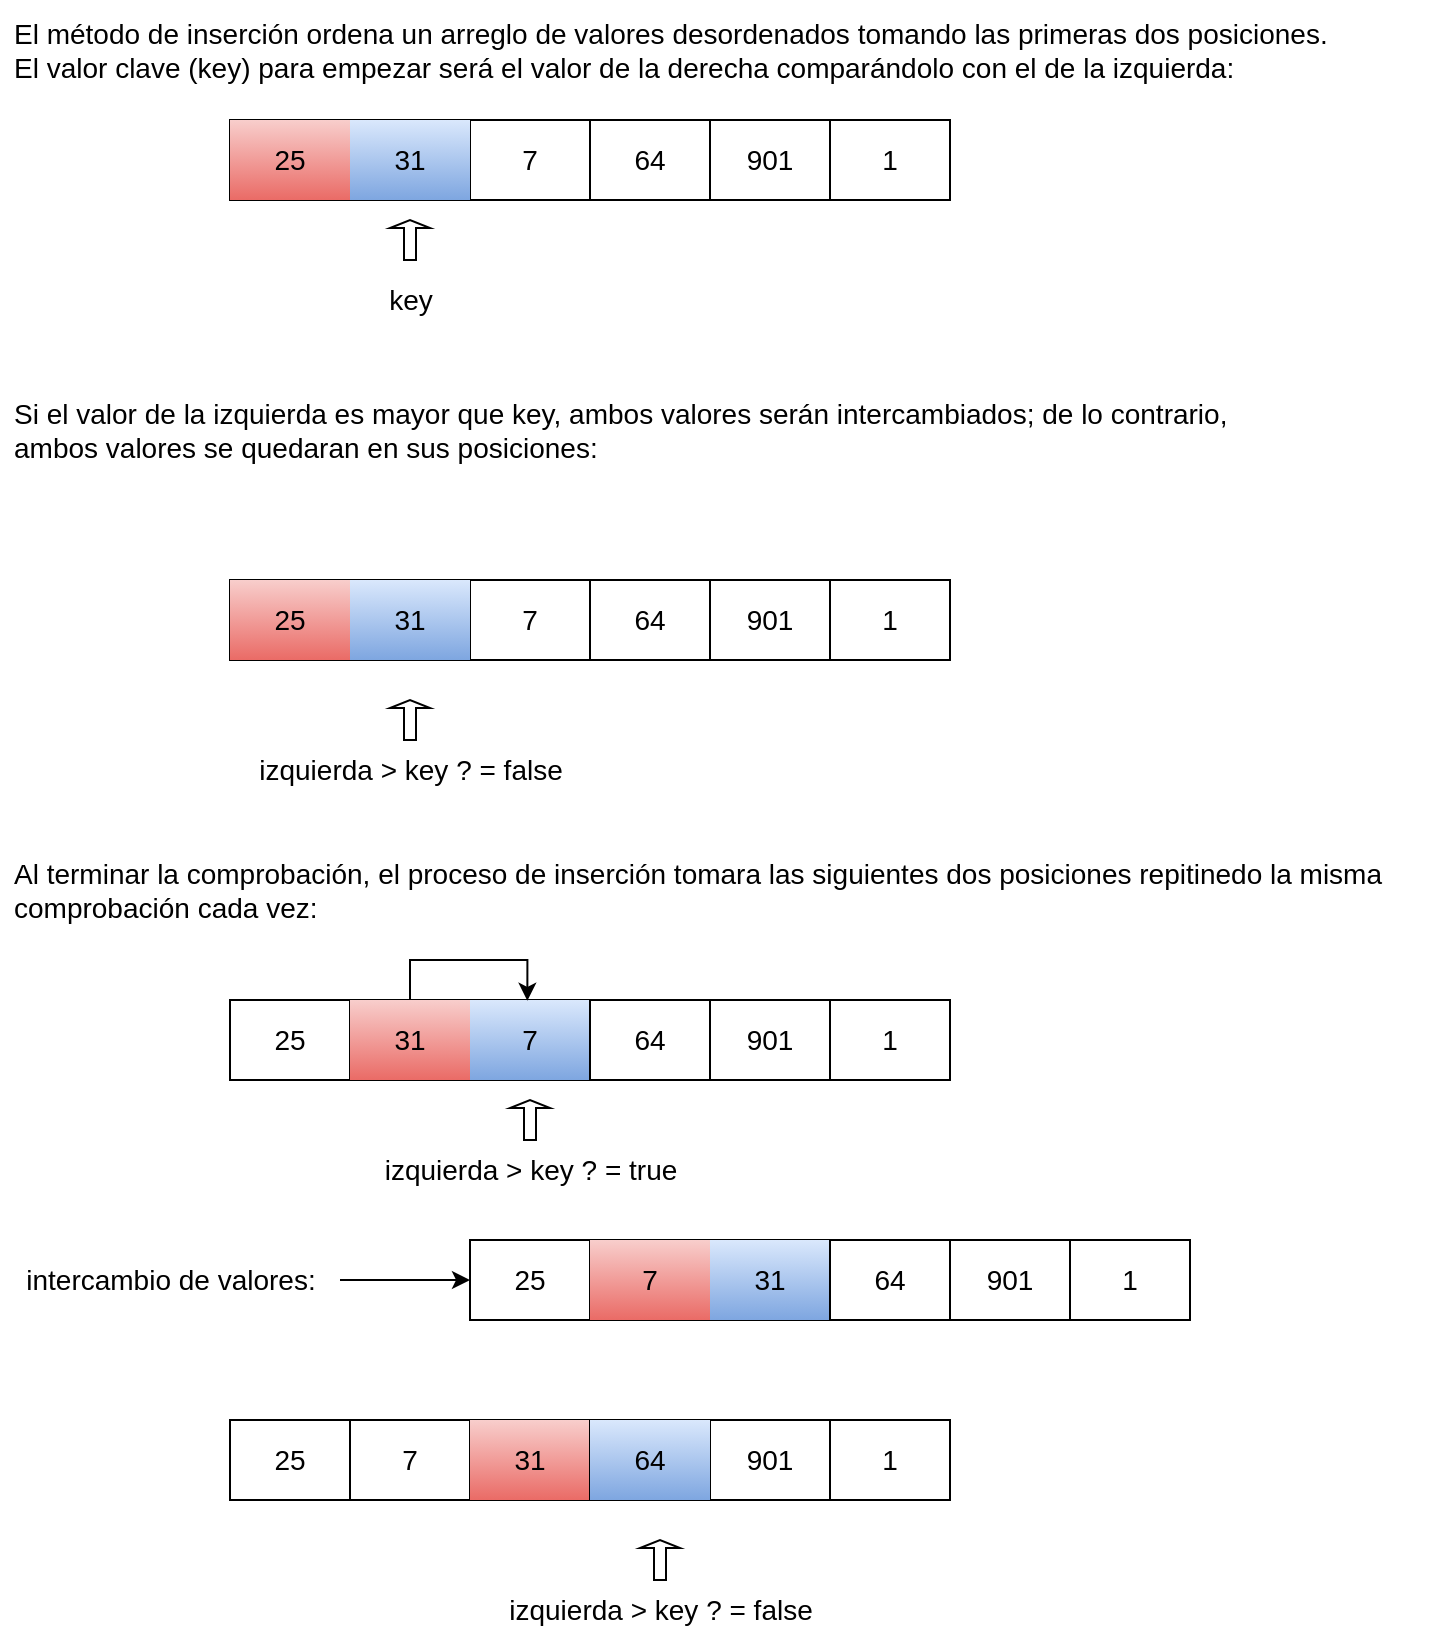 <mxfile version="20.6.0" type="device"><diagram id="T3cYXTIRd_5BWoTuEB5Q" name="Página-1"><mxGraphModel dx="1627" dy="1283" grid="1" gridSize="10" guides="1" tooltips="1" connect="1" arrows="1" fold="1" page="0" pageScale="1" pageWidth="827" pageHeight="1169" math="0" shadow="0"><root><mxCell id="0"/><mxCell id="1" parent="0"/><mxCell id="faTsYqiUvcbsev0n8Y-V-1" value="&lt;font style=&quot;font-size: 14px;&quot;&gt;El método de inserción ordena un arreglo de valores desordenados tomando las primeras dos posiciones.&lt;br&gt;El valor clave (key) para empezar será el valor de la derecha comparándolo con el de la izquierda:&lt;br&gt;&lt;/font&gt;" style="text;html=1;align=left;verticalAlign=middle;resizable=0;points=[];autosize=1;strokeColor=none;fillColor=none;" vertex="1" parent="1"><mxGeometry x="-400" y="-500" width="680" height="50" as="geometry"/></mxCell><mxCell id="faTsYqiUvcbsev0n8Y-V-17" value="" style="shape=table;html=1;whiteSpace=wrap;startSize=0;container=1;collapsible=0;childLayout=tableLayout;fontSize=14;" vertex="1" parent="1"><mxGeometry x="-290" y="-440" width="180" height="40" as="geometry"/></mxCell><mxCell id="faTsYqiUvcbsev0n8Y-V-18" value="" style="shape=tableRow;horizontal=0;startSize=0;swimlaneHead=0;swimlaneBody=0;top=0;left=0;bottom=0;right=0;collapsible=0;dropTarget=0;fillColor=none;points=[[0,0.5],[1,0.5]];portConstraint=eastwest;fontSize=14;" vertex="1" parent="faTsYqiUvcbsev0n8Y-V-17"><mxGeometry width="180" height="40" as="geometry"/></mxCell><mxCell id="faTsYqiUvcbsev0n8Y-V-19" value="25" style="shape=partialRectangle;html=1;whiteSpace=wrap;connectable=0;fillColor=#f8cecc;top=0;left=0;bottom=0;right=0;overflow=hidden;fontSize=14;strokeColor=#b85450;gradientColor=#ea6b66;" vertex="1" parent="faTsYqiUvcbsev0n8Y-V-18"><mxGeometry width="60" height="40" as="geometry"><mxRectangle width="60" height="40" as="alternateBounds"/></mxGeometry></mxCell><mxCell id="faTsYqiUvcbsev0n8Y-V-20" value="31" style="shape=partialRectangle;html=1;whiteSpace=wrap;connectable=0;fillColor=#dae8fc;top=0;left=0;bottom=0;right=0;overflow=hidden;fontSize=14;gradientColor=#7ea6e0;strokeColor=#6c8ebf;" vertex="1" parent="faTsYqiUvcbsev0n8Y-V-18"><mxGeometry x="60" width="60" height="40" as="geometry"><mxRectangle width="60" height="40" as="alternateBounds"/></mxGeometry></mxCell><mxCell id="faTsYqiUvcbsev0n8Y-V-21" value="7" style="shape=partialRectangle;html=1;whiteSpace=wrap;connectable=0;fillColor=none;top=0;left=0;bottom=0;right=0;overflow=hidden;fontSize=14;" vertex="1" parent="faTsYqiUvcbsev0n8Y-V-18"><mxGeometry x="120" width="60" height="40" as="geometry"><mxRectangle width="60" height="40" as="alternateBounds"/></mxGeometry></mxCell><mxCell id="faTsYqiUvcbsev0n8Y-V-30" value="" style="shape=table;html=1;whiteSpace=wrap;startSize=0;container=1;collapsible=0;childLayout=tableLayout;fontSize=14;" vertex="1" parent="1"><mxGeometry x="-110" y="-440" width="180" height="40" as="geometry"/></mxCell><mxCell id="faTsYqiUvcbsev0n8Y-V-31" value="" style="shape=tableRow;horizontal=0;startSize=0;swimlaneHead=0;swimlaneBody=0;top=0;left=0;bottom=0;right=0;collapsible=0;dropTarget=0;fillColor=none;points=[[0,0.5],[1,0.5]];portConstraint=eastwest;fontSize=14;" vertex="1" parent="faTsYqiUvcbsev0n8Y-V-30"><mxGeometry width="180" height="40" as="geometry"/></mxCell><mxCell id="faTsYqiUvcbsev0n8Y-V-32" value="64" style="shape=partialRectangle;html=1;whiteSpace=wrap;connectable=0;fillColor=none;top=0;left=0;bottom=0;right=0;overflow=hidden;fontSize=14;" vertex="1" parent="faTsYqiUvcbsev0n8Y-V-31"><mxGeometry width="60" height="40" as="geometry"><mxRectangle width="60" height="40" as="alternateBounds"/></mxGeometry></mxCell><mxCell id="faTsYqiUvcbsev0n8Y-V-33" value="901" style="shape=partialRectangle;html=1;whiteSpace=wrap;connectable=0;fillColor=none;top=0;left=0;bottom=0;right=0;overflow=hidden;fontSize=14;" vertex="1" parent="faTsYqiUvcbsev0n8Y-V-31"><mxGeometry x="60" width="60" height="40" as="geometry"><mxRectangle width="60" height="40" as="alternateBounds"/></mxGeometry></mxCell><mxCell id="faTsYqiUvcbsev0n8Y-V-34" value="1" style="shape=partialRectangle;html=1;whiteSpace=wrap;connectable=0;fillColor=none;top=0;left=0;bottom=0;right=0;overflow=hidden;fontSize=14;" vertex="1" parent="faTsYqiUvcbsev0n8Y-V-31"><mxGeometry x="120" width="60" height="40" as="geometry"><mxRectangle width="60" height="40" as="alternateBounds"/></mxGeometry></mxCell><mxCell id="faTsYqiUvcbsev0n8Y-V-54" value="" style="shape=table;html=1;whiteSpace=wrap;startSize=0;container=1;collapsible=0;childLayout=tableLayout;fontSize=14;" vertex="1" parent="1"><mxGeometry x="-290" y="-210" width="180" height="40" as="geometry"/></mxCell><mxCell id="faTsYqiUvcbsev0n8Y-V-55" value="" style="shape=tableRow;horizontal=0;startSize=0;swimlaneHead=0;swimlaneBody=0;top=0;left=0;bottom=0;right=0;collapsible=0;dropTarget=0;fillColor=none;points=[[0,0.5],[1,0.5]];portConstraint=eastwest;fontSize=14;" vertex="1" parent="faTsYqiUvcbsev0n8Y-V-54"><mxGeometry width="180" height="40" as="geometry"/></mxCell><mxCell id="faTsYqiUvcbsev0n8Y-V-56" value="25" style="shape=partialRectangle;html=1;whiteSpace=wrap;connectable=0;fillColor=#f8cecc;top=0;left=0;bottom=0;right=0;overflow=hidden;fontSize=14;gradientColor=#ea6b66;strokeColor=#b85450;" vertex="1" parent="faTsYqiUvcbsev0n8Y-V-55"><mxGeometry width="60" height="40" as="geometry"><mxRectangle width="60" height="40" as="alternateBounds"/></mxGeometry></mxCell><mxCell id="faTsYqiUvcbsev0n8Y-V-57" value="31" style="shape=partialRectangle;html=1;whiteSpace=wrap;connectable=0;fillColor=#dae8fc;top=0;left=0;bottom=0;right=0;overflow=hidden;fontSize=14;gradientColor=#7ea6e0;strokeColor=#6c8ebf;" vertex="1" parent="faTsYqiUvcbsev0n8Y-V-55"><mxGeometry x="60" width="60" height="40" as="geometry"><mxRectangle width="60" height="40" as="alternateBounds"/></mxGeometry></mxCell><mxCell id="faTsYqiUvcbsev0n8Y-V-58" value="7" style="shape=partialRectangle;html=1;whiteSpace=wrap;connectable=0;fillColor=none;top=0;left=0;bottom=0;right=0;overflow=hidden;fontSize=14;" vertex="1" parent="faTsYqiUvcbsev0n8Y-V-55"><mxGeometry x="120" width="60" height="40" as="geometry"><mxRectangle width="60" height="40" as="alternateBounds"/></mxGeometry></mxCell><mxCell id="faTsYqiUvcbsev0n8Y-V-59" value="" style="shape=table;html=1;whiteSpace=wrap;startSize=0;container=1;collapsible=0;childLayout=tableLayout;fontSize=14;" vertex="1" parent="1"><mxGeometry x="-110" y="-210" width="180" height="40" as="geometry"/></mxCell><mxCell id="faTsYqiUvcbsev0n8Y-V-60" value="" style="shape=tableRow;horizontal=0;startSize=0;swimlaneHead=0;swimlaneBody=0;top=0;left=0;bottom=0;right=0;collapsible=0;dropTarget=0;fillColor=none;points=[[0,0.5],[1,0.5]];portConstraint=eastwest;fontSize=14;" vertex="1" parent="faTsYqiUvcbsev0n8Y-V-59"><mxGeometry width="180" height="40" as="geometry"/></mxCell><mxCell id="faTsYqiUvcbsev0n8Y-V-61" value="64" style="shape=partialRectangle;html=1;whiteSpace=wrap;connectable=0;fillColor=none;top=0;left=0;bottom=0;right=0;overflow=hidden;fontSize=14;" vertex="1" parent="faTsYqiUvcbsev0n8Y-V-60"><mxGeometry width="60" height="40" as="geometry"><mxRectangle width="60" height="40" as="alternateBounds"/></mxGeometry></mxCell><mxCell id="faTsYqiUvcbsev0n8Y-V-62" value="901" style="shape=partialRectangle;html=1;whiteSpace=wrap;connectable=0;fillColor=none;top=0;left=0;bottom=0;right=0;overflow=hidden;fontSize=14;" vertex="1" parent="faTsYqiUvcbsev0n8Y-V-60"><mxGeometry x="60" width="60" height="40" as="geometry"><mxRectangle width="60" height="40" as="alternateBounds"/></mxGeometry></mxCell><mxCell id="faTsYqiUvcbsev0n8Y-V-63" value="1" style="shape=partialRectangle;html=1;whiteSpace=wrap;connectable=0;fillColor=none;top=0;left=0;bottom=0;right=0;overflow=hidden;fontSize=14;" vertex="1" parent="faTsYqiUvcbsev0n8Y-V-60"><mxGeometry x="120" width="60" height="40" as="geometry"><mxRectangle width="60" height="40" as="alternateBounds"/></mxGeometry></mxCell><mxCell id="faTsYqiUvcbsev0n8Y-V-124" value="" style="shape=table;html=1;whiteSpace=wrap;startSize=0;container=1;collapsible=0;childLayout=tableLayout;fontSize=14;" vertex="1" parent="1"><mxGeometry x="-290" width="180" height="40" as="geometry"/></mxCell><mxCell id="faTsYqiUvcbsev0n8Y-V-125" value="" style="shape=tableRow;horizontal=0;startSize=0;swimlaneHead=0;swimlaneBody=0;top=0;left=0;bottom=0;right=0;collapsible=0;dropTarget=0;fillColor=none;points=[[0,0.5],[1,0.5]];portConstraint=eastwest;fontSize=14;" vertex="1" parent="faTsYqiUvcbsev0n8Y-V-124"><mxGeometry width="180" height="40" as="geometry"/></mxCell><mxCell id="faTsYqiUvcbsev0n8Y-V-126" value="25" style="shape=partialRectangle;html=1;whiteSpace=wrap;connectable=0;fillColor=none;top=0;left=0;bottom=0;right=0;overflow=hidden;fontSize=14;" vertex="1" parent="faTsYqiUvcbsev0n8Y-V-125"><mxGeometry width="60" height="40" as="geometry"><mxRectangle width="60" height="40" as="alternateBounds"/></mxGeometry></mxCell><mxCell id="faTsYqiUvcbsev0n8Y-V-127" value="31" style="shape=partialRectangle;html=1;whiteSpace=wrap;connectable=0;fillColor=#f8cecc;top=0;left=0;bottom=0;right=0;overflow=hidden;fontSize=14;gradientColor=#ea6b66;strokeColor=#b85450;" vertex="1" parent="faTsYqiUvcbsev0n8Y-V-125"><mxGeometry x="60" width="60" height="40" as="geometry"><mxRectangle width="60" height="40" as="alternateBounds"/></mxGeometry></mxCell><mxCell id="faTsYqiUvcbsev0n8Y-V-128" value="7" style="shape=partialRectangle;html=1;whiteSpace=wrap;connectable=0;fillColor=#dae8fc;top=0;left=0;bottom=0;right=0;overflow=hidden;fontSize=14;gradientColor=#7ea6e0;strokeColor=#6c8ebf;" vertex="1" parent="faTsYqiUvcbsev0n8Y-V-125"><mxGeometry x="120" width="60" height="40" as="geometry"><mxRectangle width="60" height="40" as="alternateBounds"/></mxGeometry></mxCell><mxCell id="faTsYqiUvcbsev0n8Y-V-181" value="" style="edgeStyle=orthogonalEdgeStyle;rounded=0;orthogonalLoop=1;jettySize=auto;html=1;fontSize=14;entryX=0.826;entryY=0.01;entryDx=0;entryDy=0;entryPerimeter=0;" edge="1" parent="faTsYqiUvcbsev0n8Y-V-124" source="faTsYqiUvcbsev0n8Y-V-124" target="faTsYqiUvcbsev0n8Y-V-125"><mxGeometry relative="1" as="geometry"><Array as="points"><mxPoint x="90" y="-20"/><mxPoint x="149" y="-20"/></Array></mxGeometry></mxCell><mxCell id="faTsYqiUvcbsev0n8Y-V-129" value="" style="shape=table;html=1;whiteSpace=wrap;startSize=0;container=1;collapsible=0;childLayout=tableLayout;fontSize=14;" vertex="1" parent="1"><mxGeometry x="-110" width="180" height="40" as="geometry"/></mxCell><mxCell id="faTsYqiUvcbsev0n8Y-V-130" value="" style="shape=tableRow;horizontal=0;startSize=0;swimlaneHead=0;swimlaneBody=0;top=0;left=0;bottom=0;right=0;collapsible=0;dropTarget=0;fillColor=none;points=[[0,0.5],[1,0.5]];portConstraint=eastwest;fontSize=14;" vertex="1" parent="faTsYqiUvcbsev0n8Y-V-129"><mxGeometry width="180" height="40" as="geometry"/></mxCell><mxCell id="faTsYqiUvcbsev0n8Y-V-131" value="64" style="shape=partialRectangle;html=1;whiteSpace=wrap;connectable=0;fillColor=none;top=0;left=0;bottom=0;right=0;overflow=hidden;fontSize=14;" vertex="1" parent="faTsYqiUvcbsev0n8Y-V-130"><mxGeometry width="60" height="40" as="geometry"><mxRectangle width="60" height="40" as="alternateBounds"/></mxGeometry></mxCell><mxCell id="faTsYqiUvcbsev0n8Y-V-132" value="901" style="shape=partialRectangle;html=1;whiteSpace=wrap;connectable=0;fillColor=none;top=0;left=0;bottom=0;right=0;overflow=hidden;fontSize=14;" vertex="1" parent="faTsYqiUvcbsev0n8Y-V-130"><mxGeometry x="60" width="60" height="40" as="geometry"><mxRectangle width="60" height="40" as="alternateBounds"/></mxGeometry></mxCell><mxCell id="faTsYqiUvcbsev0n8Y-V-133" value="1" style="shape=partialRectangle;html=1;whiteSpace=wrap;connectable=0;fillColor=none;top=0;left=0;bottom=0;right=0;overflow=hidden;fontSize=14;" vertex="1" parent="faTsYqiUvcbsev0n8Y-V-130"><mxGeometry x="120" width="60" height="40" as="geometry"><mxRectangle width="60" height="40" as="alternateBounds"/></mxGeometry></mxCell><mxCell id="faTsYqiUvcbsev0n8Y-V-134" value="" style="shape=table;html=1;whiteSpace=wrap;startSize=0;container=1;collapsible=0;childLayout=tableLayout;fontSize=14;" vertex="1" parent="1"><mxGeometry x="-170" y="120" width="180" height="40" as="geometry"/></mxCell><mxCell id="faTsYqiUvcbsev0n8Y-V-135" value="" style="shape=tableRow;horizontal=0;startSize=0;swimlaneHead=0;swimlaneBody=0;top=0;left=0;bottom=0;right=0;collapsible=0;dropTarget=0;fillColor=none;points=[[0,0.5],[1,0.5]];portConstraint=eastwest;fontSize=14;" vertex="1" parent="faTsYqiUvcbsev0n8Y-V-134"><mxGeometry width="180" height="40" as="geometry"/></mxCell><mxCell id="faTsYqiUvcbsev0n8Y-V-136" value="25" style="shape=partialRectangle;html=1;whiteSpace=wrap;connectable=0;fillColor=none;top=0;left=0;bottom=0;right=0;overflow=hidden;fontSize=14;" vertex="1" parent="faTsYqiUvcbsev0n8Y-V-135"><mxGeometry width="60" height="40" as="geometry"><mxRectangle width="60" height="40" as="alternateBounds"/></mxGeometry></mxCell><mxCell id="faTsYqiUvcbsev0n8Y-V-137" value="7" style="shape=partialRectangle;html=1;whiteSpace=wrap;connectable=0;fillColor=#f8cecc;top=0;left=0;bottom=0;right=0;overflow=hidden;fontSize=14;gradientColor=#ea6b66;strokeColor=#b85450;" vertex="1" parent="faTsYqiUvcbsev0n8Y-V-135"><mxGeometry x="60" width="60" height="40" as="geometry"><mxRectangle width="60" height="40" as="alternateBounds"/></mxGeometry></mxCell><mxCell id="faTsYqiUvcbsev0n8Y-V-138" value="31" style="shape=partialRectangle;html=1;whiteSpace=wrap;connectable=0;fillColor=#dae8fc;top=0;left=0;bottom=0;right=0;overflow=hidden;fontSize=14;gradientColor=#7ea6e0;strokeColor=#6c8ebf;" vertex="1" parent="faTsYqiUvcbsev0n8Y-V-135"><mxGeometry x="120" width="60" height="40" as="geometry"><mxRectangle width="60" height="40" as="alternateBounds"/></mxGeometry></mxCell><mxCell id="faTsYqiUvcbsev0n8Y-V-139" value="" style="shape=table;html=1;whiteSpace=wrap;startSize=0;container=1;collapsible=0;childLayout=tableLayout;fontSize=14;" vertex="1" parent="1"><mxGeometry x="10" y="120" width="180" height="40" as="geometry"/></mxCell><mxCell id="faTsYqiUvcbsev0n8Y-V-140" value="" style="shape=tableRow;horizontal=0;startSize=0;swimlaneHead=0;swimlaneBody=0;top=0;left=0;bottom=0;right=0;collapsible=0;dropTarget=0;fillColor=none;points=[[0,0.5],[1,0.5]];portConstraint=eastwest;fontSize=14;" vertex="1" parent="faTsYqiUvcbsev0n8Y-V-139"><mxGeometry width="180" height="40" as="geometry"/></mxCell><mxCell id="faTsYqiUvcbsev0n8Y-V-141" value="64" style="shape=partialRectangle;html=1;whiteSpace=wrap;connectable=0;fillColor=none;top=0;left=0;bottom=0;right=0;overflow=hidden;fontSize=14;" vertex="1" parent="faTsYqiUvcbsev0n8Y-V-140"><mxGeometry width="60" height="40" as="geometry"><mxRectangle width="60" height="40" as="alternateBounds"/></mxGeometry></mxCell><mxCell id="faTsYqiUvcbsev0n8Y-V-142" value="901" style="shape=partialRectangle;html=1;whiteSpace=wrap;connectable=0;fillColor=none;top=0;left=0;bottom=0;right=0;overflow=hidden;fontSize=14;" vertex="1" parent="faTsYqiUvcbsev0n8Y-V-140"><mxGeometry x="60" width="60" height="40" as="geometry"><mxRectangle width="60" height="40" as="alternateBounds"/></mxGeometry></mxCell><mxCell id="faTsYqiUvcbsev0n8Y-V-143" value="1" style="shape=partialRectangle;html=1;whiteSpace=wrap;connectable=0;fillColor=none;top=0;left=0;bottom=0;right=0;overflow=hidden;fontSize=14;" vertex="1" parent="faTsYqiUvcbsev0n8Y-V-140"><mxGeometry x="120" width="60" height="40" as="geometry"><mxRectangle width="60" height="40" as="alternateBounds"/></mxGeometry></mxCell><mxCell id="faTsYqiUvcbsev0n8Y-V-144" value="" style="shape=singleArrow;direction=north;whiteSpace=wrap;html=1;fontSize=14;" vertex="1" parent="1"><mxGeometry x="-210" y="-390" width="20" height="20" as="geometry"/></mxCell><mxCell id="faTsYqiUvcbsev0n8Y-V-150" value="key" style="text;html=1;align=center;verticalAlign=middle;resizable=0;points=[];autosize=1;strokeColor=none;fillColor=none;fontSize=14;" vertex="1" parent="1"><mxGeometry x="-225" y="-365" width="50" height="30" as="geometry"/></mxCell><mxCell id="faTsYqiUvcbsev0n8Y-V-151" value="&lt;font style=&quot;font-size: 14px;&quot;&gt;Si el valor de la izquierda es mayor que key, ambos valores serán intercambiados; de lo contrario,&lt;br&gt;ambos valores se quedaran en sus posiciones:&lt;br&gt;&lt;/font&gt;" style="text;html=1;align=left;verticalAlign=middle;resizable=0;points=[];autosize=1;strokeColor=none;fillColor=none;" vertex="1" parent="1"><mxGeometry x="-400" y="-310" width="630" height="50" as="geometry"/></mxCell><mxCell id="faTsYqiUvcbsev0n8Y-V-152" value="" style="shape=singleArrow;direction=north;whiteSpace=wrap;html=1;fontSize=14;" vertex="1" parent="1"><mxGeometry x="-210" y="-150" width="20" height="20" as="geometry"/></mxCell><mxCell id="faTsYqiUvcbsev0n8Y-V-154" value="izquierda &amp;gt; key ? = false" style="text;html=1;align=center;verticalAlign=middle;resizable=0;points=[];autosize=1;strokeColor=none;fillColor=none;fontSize=14;" vertex="1" parent="1"><mxGeometry x="-290" y="-130" width="180" height="30" as="geometry"/></mxCell><mxCell id="faTsYqiUvcbsev0n8Y-V-156" value="&lt;font style=&quot;font-size: 14px;&quot;&gt;Al terminar la comprobación, el proceso de inserción tomara las siguientes dos posiciones repitinedo la misma&lt;br&gt;comprobación cada vez:&lt;br&gt;&lt;/font&gt;" style="text;html=1;align=left;verticalAlign=middle;resizable=0;points=[];autosize=1;strokeColor=none;fillColor=none;" vertex="1" parent="1"><mxGeometry x="-400" y="-80" width="710" height="50" as="geometry"/></mxCell><mxCell id="faTsYqiUvcbsev0n8Y-V-159" value="" style="shape=singleArrow;direction=north;whiteSpace=wrap;html=1;fontSize=14;" vertex="1" parent="1"><mxGeometry x="-85" y="270" width="20" height="20" as="geometry"/></mxCell><mxCell id="faTsYqiUvcbsev0n8Y-V-160" value="izquierda &amp;gt; key ? = false" style="text;html=1;align=center;verticalAlign=middle;resizable=0;points=[];autosize=1;strokeColor=none;fillColor=none;fontSize=14;" vertex="1" parent="1"><mxGeometry x="-165" y="290" width="180" height="30" as="geometry"/></mxCell><mxCell id="faTsYqiUvcbsev0n8Y-V-161" value="" style="shape=table;html=1;whiteSpace=wrap;startSize=0;container=1;collapsible=0;childLayout=tableLayout;fontSize=14;fillColor=none;" vertex="1" parent="1"><mxGeometry x="-290" y="210" width="180" height="40" as="geometry"/></mxCell><mxCell id="faTsYqiUvcbsev0n8Y-V-162" value="" style="shape=tableRow;horizontal=0;startSize=0;swimlaneHead=0;swimlaneBody=0;top=0;left=0;bottom=0;right=0;collapsible=0;dropTarget=0;fillColor=none;points=[[0,0.5],[1,0.5]];portConstraint=eastwest;fontSize=14;" vertex="1" parent="faTsYqiUvcbsev0n8Y-V-161"><mxGeometry width="180" height="40" as="geometry"/></mxCell><mxCell id="faTsYqiUvcbsev0n8Y-V-163" value="25" style="shape=partialRectangle;html=1;whiteSpace=wrap;connectable=0;fillColor=none;top=0;left=0;bottom=0;right=0;overflow=hidden;fontSize=14;" vertex="1" parent="faTsYqiUvcbsev0n8Y-V-162"><mxGeometry width="60" height="40" as="geometry"><mxRectangle width="60" height="40" as="alternateBounds"/></mxGeometry></mxCell><mxCell id="faTsYqiUvcbsev0n8Y-V-164" value="7" style="shape=partialRectangle;html=1;whiteSpace=wrap;connectable=0;fillColor=none;top=0;left=0;bottom=0;right=0;overflow=hidden;fontSize=14;gradientColor=#ea6b66;strokeColor=#b85450;" vertex="1" parent="faTsYqiUvcbsev0n8Y-V-162"><mxGeometry x="60" width="60" height="40" as="geometry"><mxRectangle width="60" height="40" as="alternateBounds"/></mxGeometry></mxCell><mxCell id="faTsYqiUvcbsev0n8Y-V-165" value="31" style="shape=partialRectangle;html=1;whiteSpace=wrap;connectable=0;fillColor=#f8cecc;top=0;left=0;bottom=0;right=0;overflow=hidden;fontSize=14;gradientColor=#ea6b66;strokeColor=#b85450;" vertex="1" parent="faTsYqiUvcbsev0n8Y-V-162"><mxGeometry x="120" width="60" height="40" as="geometry"><mxRectangle width="60" height="40" as="alternateBounds"/></mxGeometry></mxCell><mxCell id="faTsYqiUvcbsev0n8Y-V-166" value="" style="shape=table;html=1;whiteSpace=wrap;startSize=0;container=1;collapsible=0;childLayout=tableLayout;fontSize=14;" vertex="1" parent="1"><mxGeometry x="-110" y="210" width="180" height="40" as="geometry"/></mxCell><mxCell id="faTsYqiUvcbsev0n8Y-V-167" value="" style="shape=tableRow;horizontal=0;startSize=0;swimlaneHead=0;swimlaneBody=0;top=0;left=0;bottom=0;right=0;collapsible=0;dropTarget=0;fillColor=none;points=[[0,0.5],[1,0.5]];portConstraint=eastwest;fontSize=14;" vertex="1" parent="faTsYqiUvcbsev0n8Y-V-166"><mxGeometry width="180" height="40" as="geometry"/></mxCell><mxCell id="faTsYqiUvcbsev0n8Y-V-168" value="64" style="shape=partialRectangle;html=1;whiteSpace=wrap;connectable=0;fillColor=#dae8fc;top=0;left=0;bottom=0;right=0;overflow=hidden;fontSize=14;gradientColor=#7ea6e0;strokeColor=#6c8ebf;" vertex="1" parent="faTsYqiUvcbsev0n8Y-V-167"><mxGeometry width="60" height="40" as="geometry"><mxRectangle width="60" height="40" as="alternateBounds"/></mxGeometry></mxCell><mxCell id="faTsYqiUvcbsev0n8Y-V-169" value="901" style="shape=partialRectangle;html=1;whiteSpace=wrap;connectable=0;fillColor=none;top=0;left=0;bottom=0;right=0;overflow=hidden;fontSize=14;" vertex="1" parent="faTsYqiUvcbsev0n8Y-V-167"><mxGeometry x="60" width="60" height="40" as="geometry"><mxRectangle width="60" height="40" as="alternateBounds"/></mxGeometry></mxCell><mxCell id="faTsYqiUvcbsev0n8Y-V-170" value="1" style="shape=partialRectangle;html=1;whiteSpace=wrap;connectable=0;fillColor=none;top=0;left=0;bottom=0;right=0;overflow=hidden;fontSize=14;" vertex="1" parent="faTsYqiUvcbsev0n8Y-V-167"><mxGeometry x="120" width="60" height="40" as="geometry"><mxRectangle width="60" height="40" as="alternateBounds"/></mxGeometry></mxCell><mxCell id="faTsYqiUvcbsev0n8Y-V-173" value="" style="shape=singleArrow;direction=north;whiteSpace=wrap;html=1;fontSize=14;" vertex="1" parent="1"><mxGeometry x="-150" y="50" width="20" height="20" as="geometry"/></mxCell><mxCell id="faTsYqiUvcbsev0n8Y-V-174" value="izquierda &amp;gt; key ? = true" style="text;html=1;align=center;verticalAlign=middle;resizable=0;points=[];autosize=1;strokeColor=none;fillColor=none;fontSize=14;" vertex="1" parent="1"><mxGeometry x="-225" y="70" width="170" height="30" as="geometry"/></mxCell><mxCell id="faTsYqiUvcbsev0n8Y-V-185" style="edgeStyle=orthogonalEdgeStyle;rounded=0;orthogonalLoop=1;jettySize=auto;html=1;entryX=0;entryY=0.5;entryDx=0;entryDy=0;fontSize=14;" edge="1" parent="1" source="faTsYqiUvcbsev0n8Y-V-182" target="faTsYqiUvcbsev0n8Y-V-135"><mxGeometry relative="1" as="geometry"/></mxCell><mxCell id="faTsYqiUvcbsev0n8Y-V-182" value="intercambio de valores:" style="text;html=1;align=center;verticalAlign=middle;resizable=0;points=[];autosize=1;strokeColor=none;fillColor=none;fontSize=14;" vertex="1" parent="1"><mxGeometry x="-405" y="125" width="170" height="30" as="geometry"/></mxCell></root></mxGraphModel></diagram></mxfile>